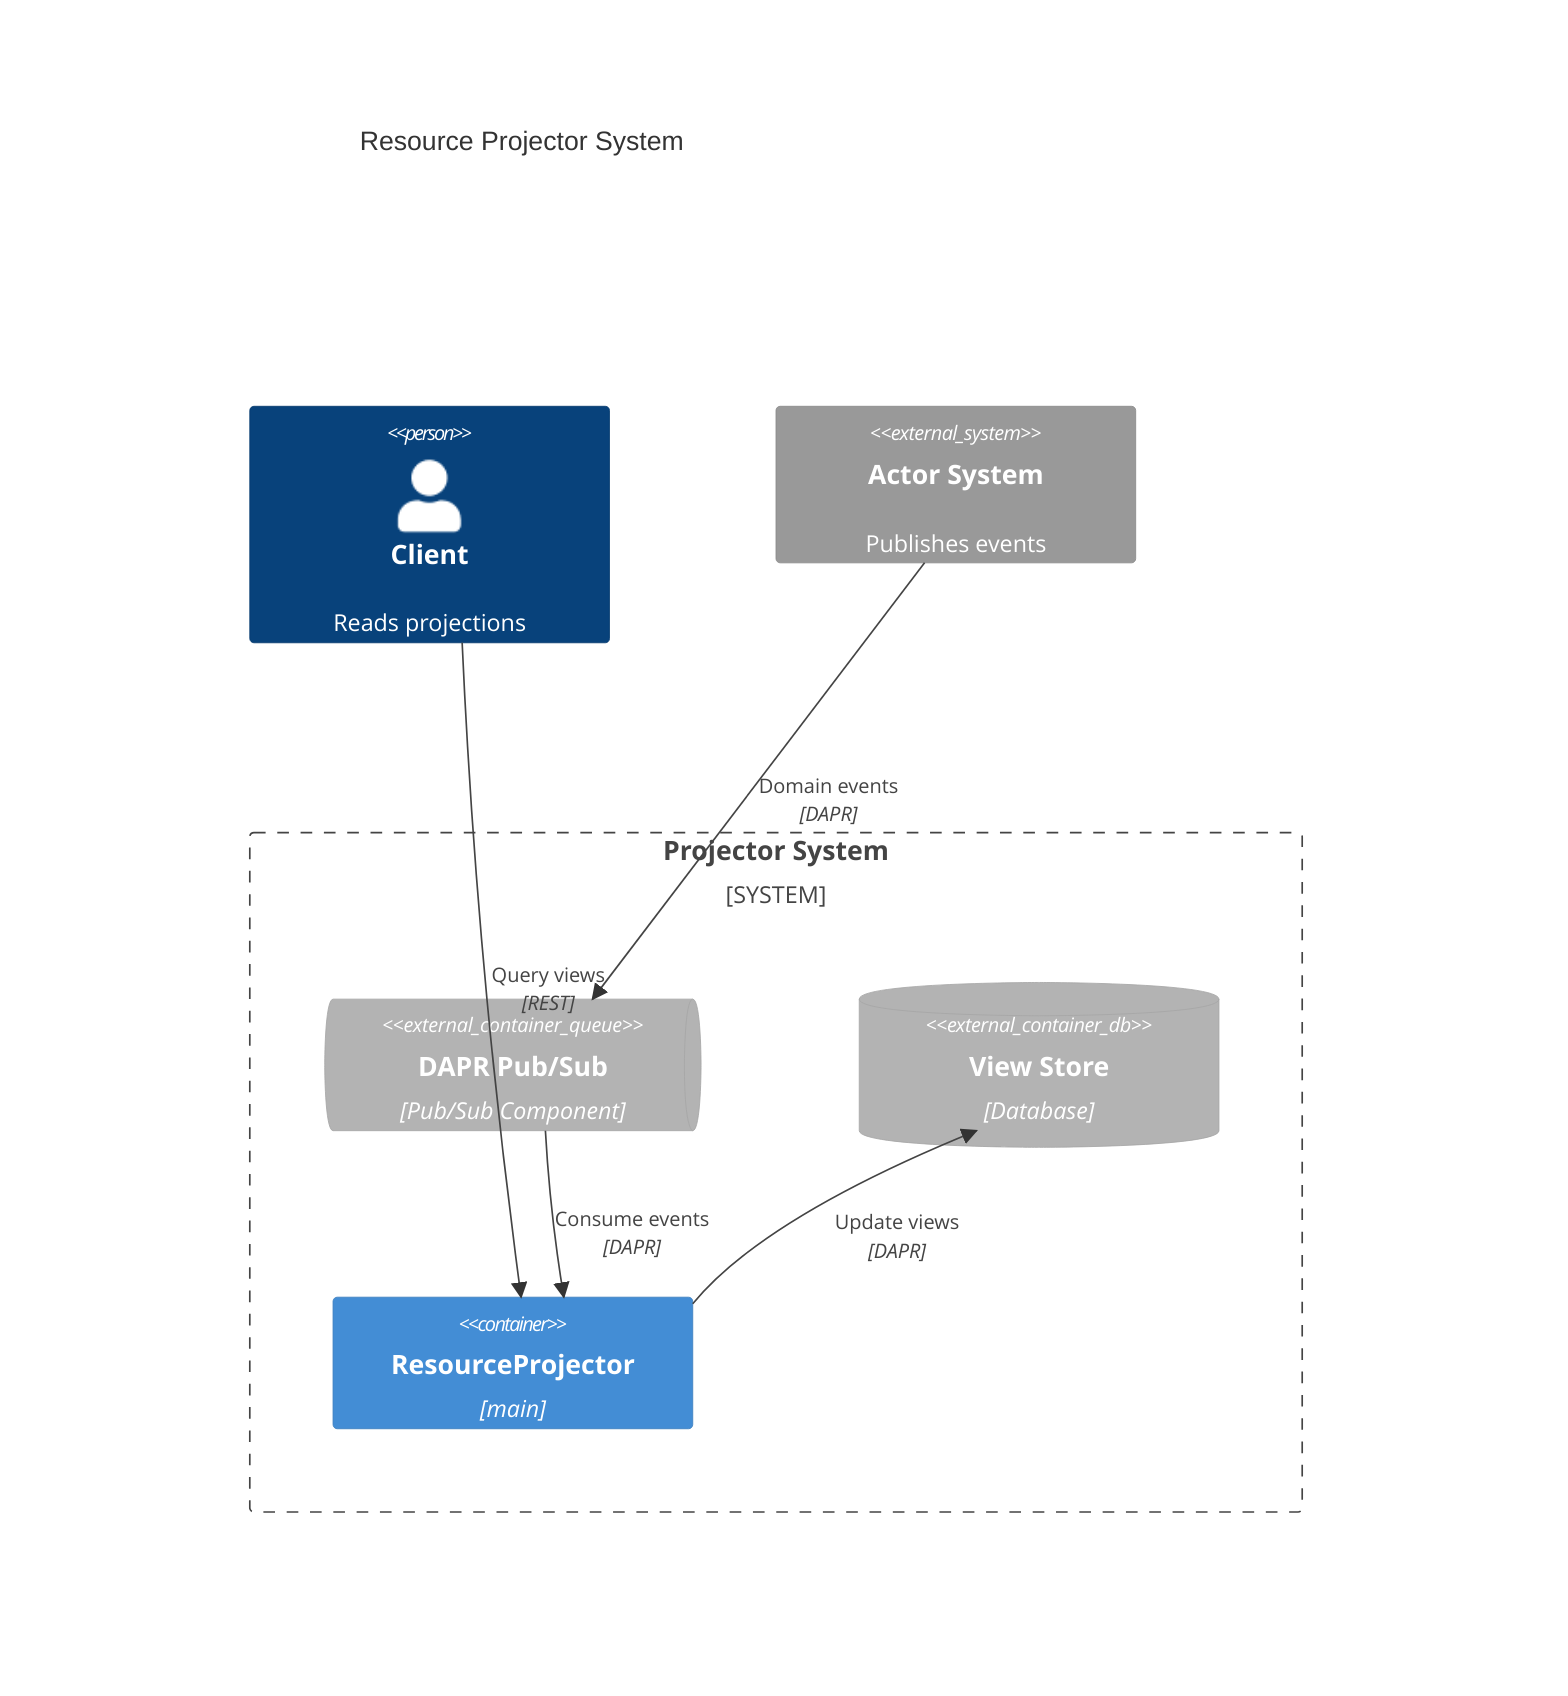 %%{init: {'theme': 'default'}}%%
C4Container
title Resource Projector System
Person(client, "Client", "Reads projections")
System_Ext(actorSys, "Actor System", "Publishes events")

System_Boundary(projectorSys, "Projector System") {
  ContainerQueue_Ext(pubSub, "DAPR Pub/Sub", "Pub/Sub Component")
  ContainerDb_Ext(viewStore, "View Store", "Database")
  Container(projector, "ResourceProjector", "main")
}

Rel(actorSys, pubSub, "Domain events", "DAPR")
Rel(pubSub, projector, "Consume events", "DAPR")
Rel(projector, viewStore, "Update views", "DAPR")
Rel(client, projector, "Query views", "REST")